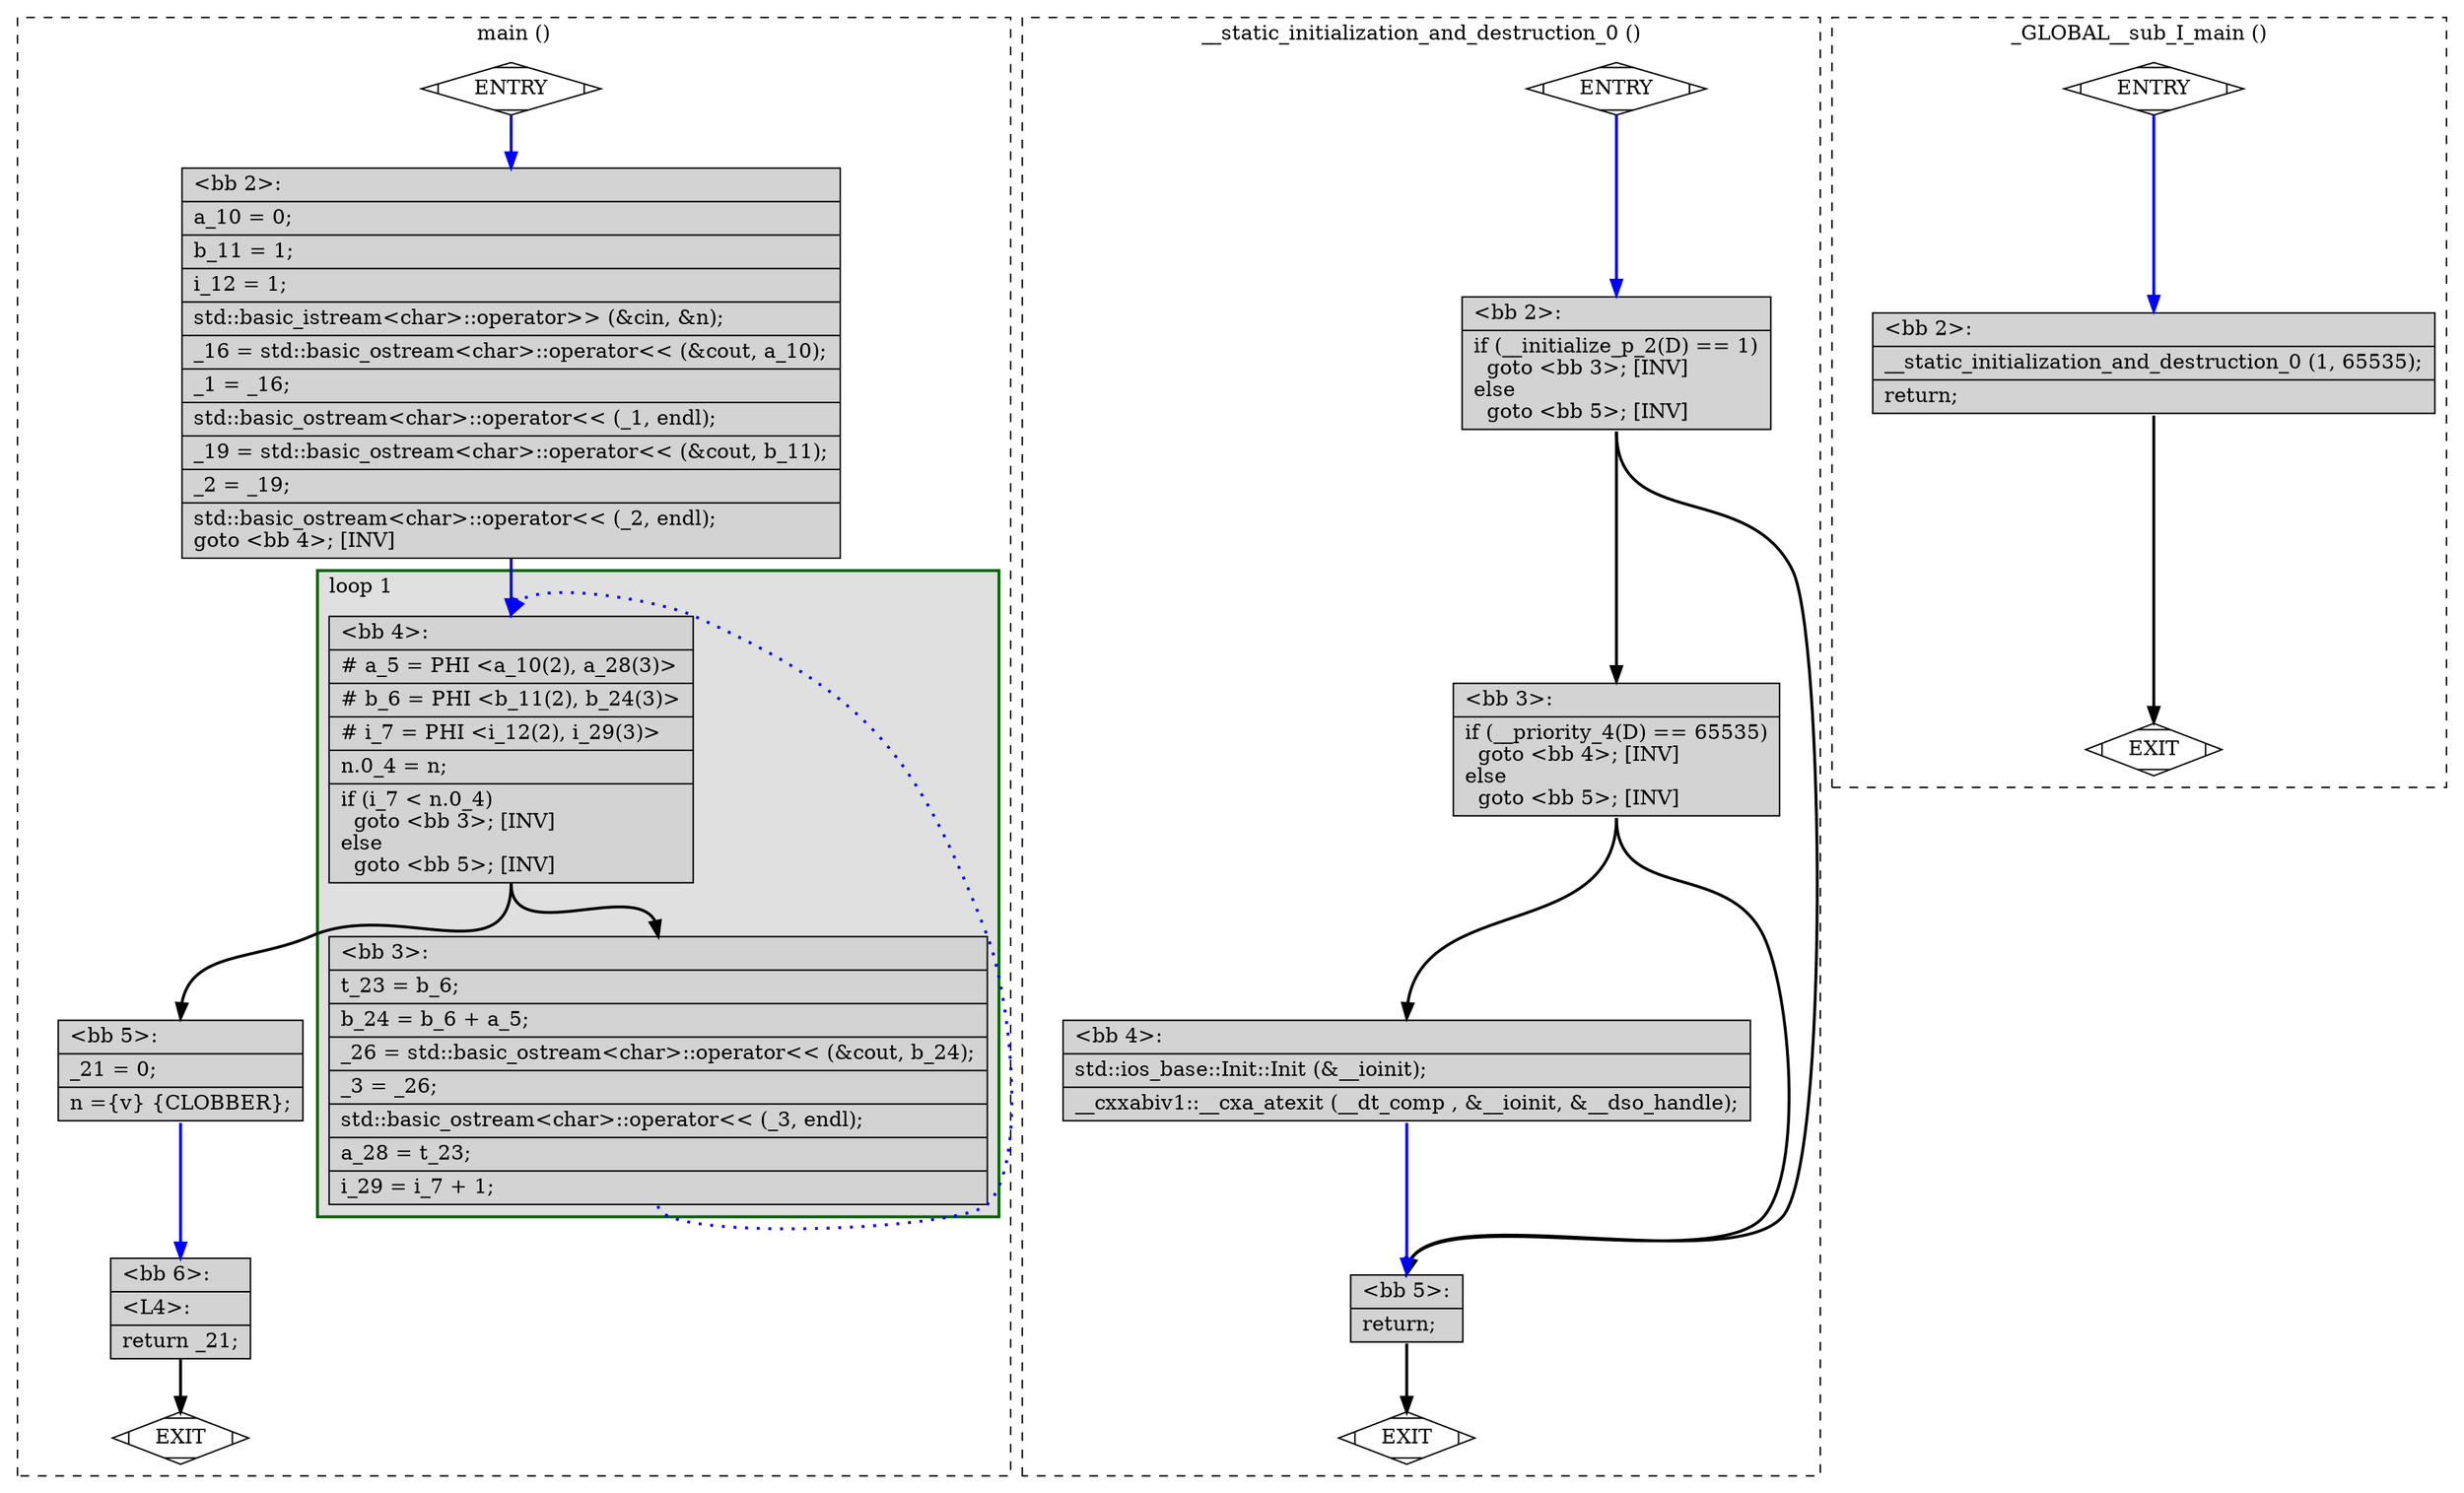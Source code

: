 digraph "a-Fibonacci.cpp.243t.isel" {
overlap=false;
subgraph "cluster_main" {
	style="dashed";
	color="black";
	label="main ()";
	subgraph cluster_1731_1 {
	style="filled";
	color="darkgreen";
	fillcolor="grey88";
	label="loop 1";
	labeljust=l;
	penwidth=2;
	fn_1731_basic_block_4 [shape=record,style=filled,fillcolor=lightgrey,label="{\<bb\ 4\>:\l\
|#\ a_5\ =\ PHI\ \<a_10(2),\ a_28(3)\>\l\
|#\ b_6\ =\ PHI\ \<b_11(2),\ b_24(3)\>\l\
|#\ i_7\ =\ PHI\ \<i_12(2),\ i_29(3)\>\l\
|n.0_4\ =\ n;\l\
|if\ (i_7\ \<\ n.0_4)\l\
\ \ goto\ \<bb\ 3\>;\ [INV]\l\
else\l\
\ \ goto\ \<bb\ 5\>;\ [INV]\l\
}"];

	fn_1731_basic_block_3 [shape=record,style=filled,fillcolor=lightgrey,label="{\<bb\ 3\>:\l\
|t_23\ =\ b_6;\l\
|b_24\ =\ b_6\ +\ a_5;\l\
|_26\ =\ std::basic_ostream\<char\>::operator\<\<\ (&cout,\ b_24);\l\
|_3\ =\ _26;\l\
|std::basic_ostream\<char\>::operator\<\<\ (_3,\ endl);\l\
|a_28\ =\ t_23;\l\
|i_29\ =\ i_7\ +\ 1;\l\
}"];

	}
	fn_1731_basic_block_0 [shape=Mdiamond,style=filled,fillcolor=white,label="ENTRY"];

	fn_1731_basic_block_1 [shape=Mdiamond,style=filled,fillcolor=white,label="EXIT"];

	fn_1731_basic_block_2 [shape=record,style=filled,fillcolor=lightgrey,label="{\<bb\ 2\>:\l\
|a_10\ =\ 0;\l\
|b_11\ =\ 1;\l\
|i_12\ =\ 1;\l\
|std::basic_istream\<char\>::operator\>\>\ (&cin,\ &n);\l\
|_16\ =\ std::basic_ostream\<char\>::operator\<\<\ (&cout,\ a_10);\l\
|_1\ =\ _16;\l\
|std::basic_ostream\<char\>::operator\<\<\ (_1,\ endl);\l\
|_19\ =\ std::basic_ostream\<char\>::operator\<\<\ (&cout,\ b_11);\l\
|_2\ =\ _19;\l\
|std::basic_ostream\<char\>::operator\<\<\ (_2,\ endl);\l\
goto\ \<bb\ 4\>;\ [INV]\l\
}"];

	fn_1731_basic_block_5 [shape=record,style=filled,fillcolor=lightgrey,label="{\<bb\ 5\>:\l\
|_21\ =\ 0;\l\
|n\ =\{v\}\ \{CLOBBER\};\l\
}"];

	fn_1731_basic_block_6 [shape=record,style=filled,fillcolor=lightgrey,label="{\<bb\ 6\>:\l\
|\<L4\>:\l\
|return\ _21;\l\
}"];

	fn_1731_basic_block_0:s -> fn_1731_basic_block_2:n [style="solid,bold",color=blue,weight=100,constraint=true];
	fn_1731_basic_block_2:s -> fn_1731_basic_block_4:n [style="solid,bold",color=blue,weight=100,constraint=true];
	fn_1731_basic_block_3:s -> fn_1731_basic_block_4:n [style="dotted,bold",color=blue,weight=10,constraint=false];
	fn_1731_basic_block_4:s -> fn_1731_basic_block_3:n [style="solid,bold",color=black,weight=10,constraint=true];
	fn_1731_basic_block_4:s -> fn_1731_basic_block_5:n [style="solid,bold",color=black,weight=10,constraint=true];
	fn_1731_basic_block_5:s -> fn_1731_basic_block_6:n [style="solid,bold",color=blue,weight=100,constraint=true];
	fn_1731_basic_block_6:s -> fn_1731_basic_block_1:n [style="solid,bold",color=black,weight=10,constraint=true];
	fn_1731_basic_block_0:s -> fn_1731_basic_block_1:n [style="invis",constraint=true];
}
subgraph "cluster___static_initialization_and_destruction_0" {
	style="dashed";
	color="black";
	label="__static_initialization_and_destruction_0 ()";
	fn_2231_basic_block_0 [shape=Mdiamond,style=filled,fillcolor=white,label="ENTRY"];

	fn_2231_basic_block_1 [shape=Mdiamond,style=filled,fillcolor=white,label="EXIT"];

	fn_2231_basic_block_2 [shape=record,style=filled,fillcolor=lightgrey,label="{\<bb\ 2\>:\l\
|if\ (__initialize_p_2(D)\ ==\ 1)\l\
\ \ goto\ \<bb\ 3\>;\ [INV]\l\
else\l\
\ \ goto\ \<bb\ 5\>;\ [INV]\l\
}"];

	fn_2231_basic_block_3 [shape=record,style=filled,fillcolor=lightgrey,label="{\<bb\ 3\>:\l\
|if\ (__priority_4(D)\ ==\ 65535)\l\
\ \ goto\ \<bb\ 4\>;\ [INV]\l\
else\l\
\ \ goto\ \<bb\ 5\>;\ [INV]\l\
}"];

	fn_2231_basic_block_4 [shape=record,style=filled,fillcolor=lightgrey,label="{\<bb\ 4\>:\l\
|std::ios_base::Init::Init\ (&__ioinit);\l\
|__cxxabiv1::__cxa_atexit\ (__dt_comp\ ,\ &__ioinit,\ &__dso_handle);\l\
}"];

	fn_2231_basic_block_5 [shape=record,style=filled,fillcolor=lightgrey,label="{\<bb\ 5\>:\l\
|return;\l\
}"];

	fn_2231_basic_block_0:s -> fn_2231_basic_block_2:n [style="solid,bold",color=blue,weight=100,constraint=true];
	fn_2231_basic_block_2:s -> fn_2231_basic_block_3:n [style="solid,bold",color=black,weight=10,constraint=true];
	fn_2231_basic_block_2:s -> fn_2231_basic_block_5:n [style="solid,bold",color=black,weight=10,constraint=true];
	fn_2231_basic_block_3:s -> fn_2231_basic_block_4:n [style="solid,bold",color=black,weight=10,constraint=true];
	fn_2231_basic_block_3:s -> fn_2231_basic_block_5:n [style="solid,bold",color=black,weight=10,constraint=true];
	fn_2231_basic_block_4:s -> fn_2231_basic_block_5:n [style="solid,bold",color=blue,weight=100,constraint=true];
	fn_2231_basic_block_5:s -> fn_2231_basic_block_1:n [style="solid,bold",color=black,weight=10,constraint=true];
	fn_2231_basic_block_0:s -> fn_2231_basic_block_1:n [style="invis",constraint=true];
}
subgraph "cluster__GLOBAL__sub_I_main" {
	style="dashed";
	color="black";
	label="_GLOBAL__sub_I_main ()";
	fn_2232_basic_block_0 [shape=Mdiamond,style=filled,fillcolor=white,label="ENTRY"];

	fn_2232_basic_block_1 [shape=Mdiamond,style=filled,fillcolor=white,label="EXIT"];

	fn_2232_basic_block_2 [shape=record,style=filled,fillcolor=lightgrey,label="{\<bb\ 2\>:\l\
|__static_initialization_and_destruction_0\ (1,\ 65535);\l\
|return;\l\
}"];

	fn_2232_basic_block_0:s -> fn_2232_basic_block_2:n [style="solid,bold",color=blue,weight=100,constraint=true];
	fn_2232_basic_block_2:s -> fn_2232_basic_block_1:n [style="solid,bold",color=black,weight=10,constraint=true];
	fn_2232_basic_block_0:s -> fn_2232_basic_block_1:n [style="invis",constraint=true];
}
}
